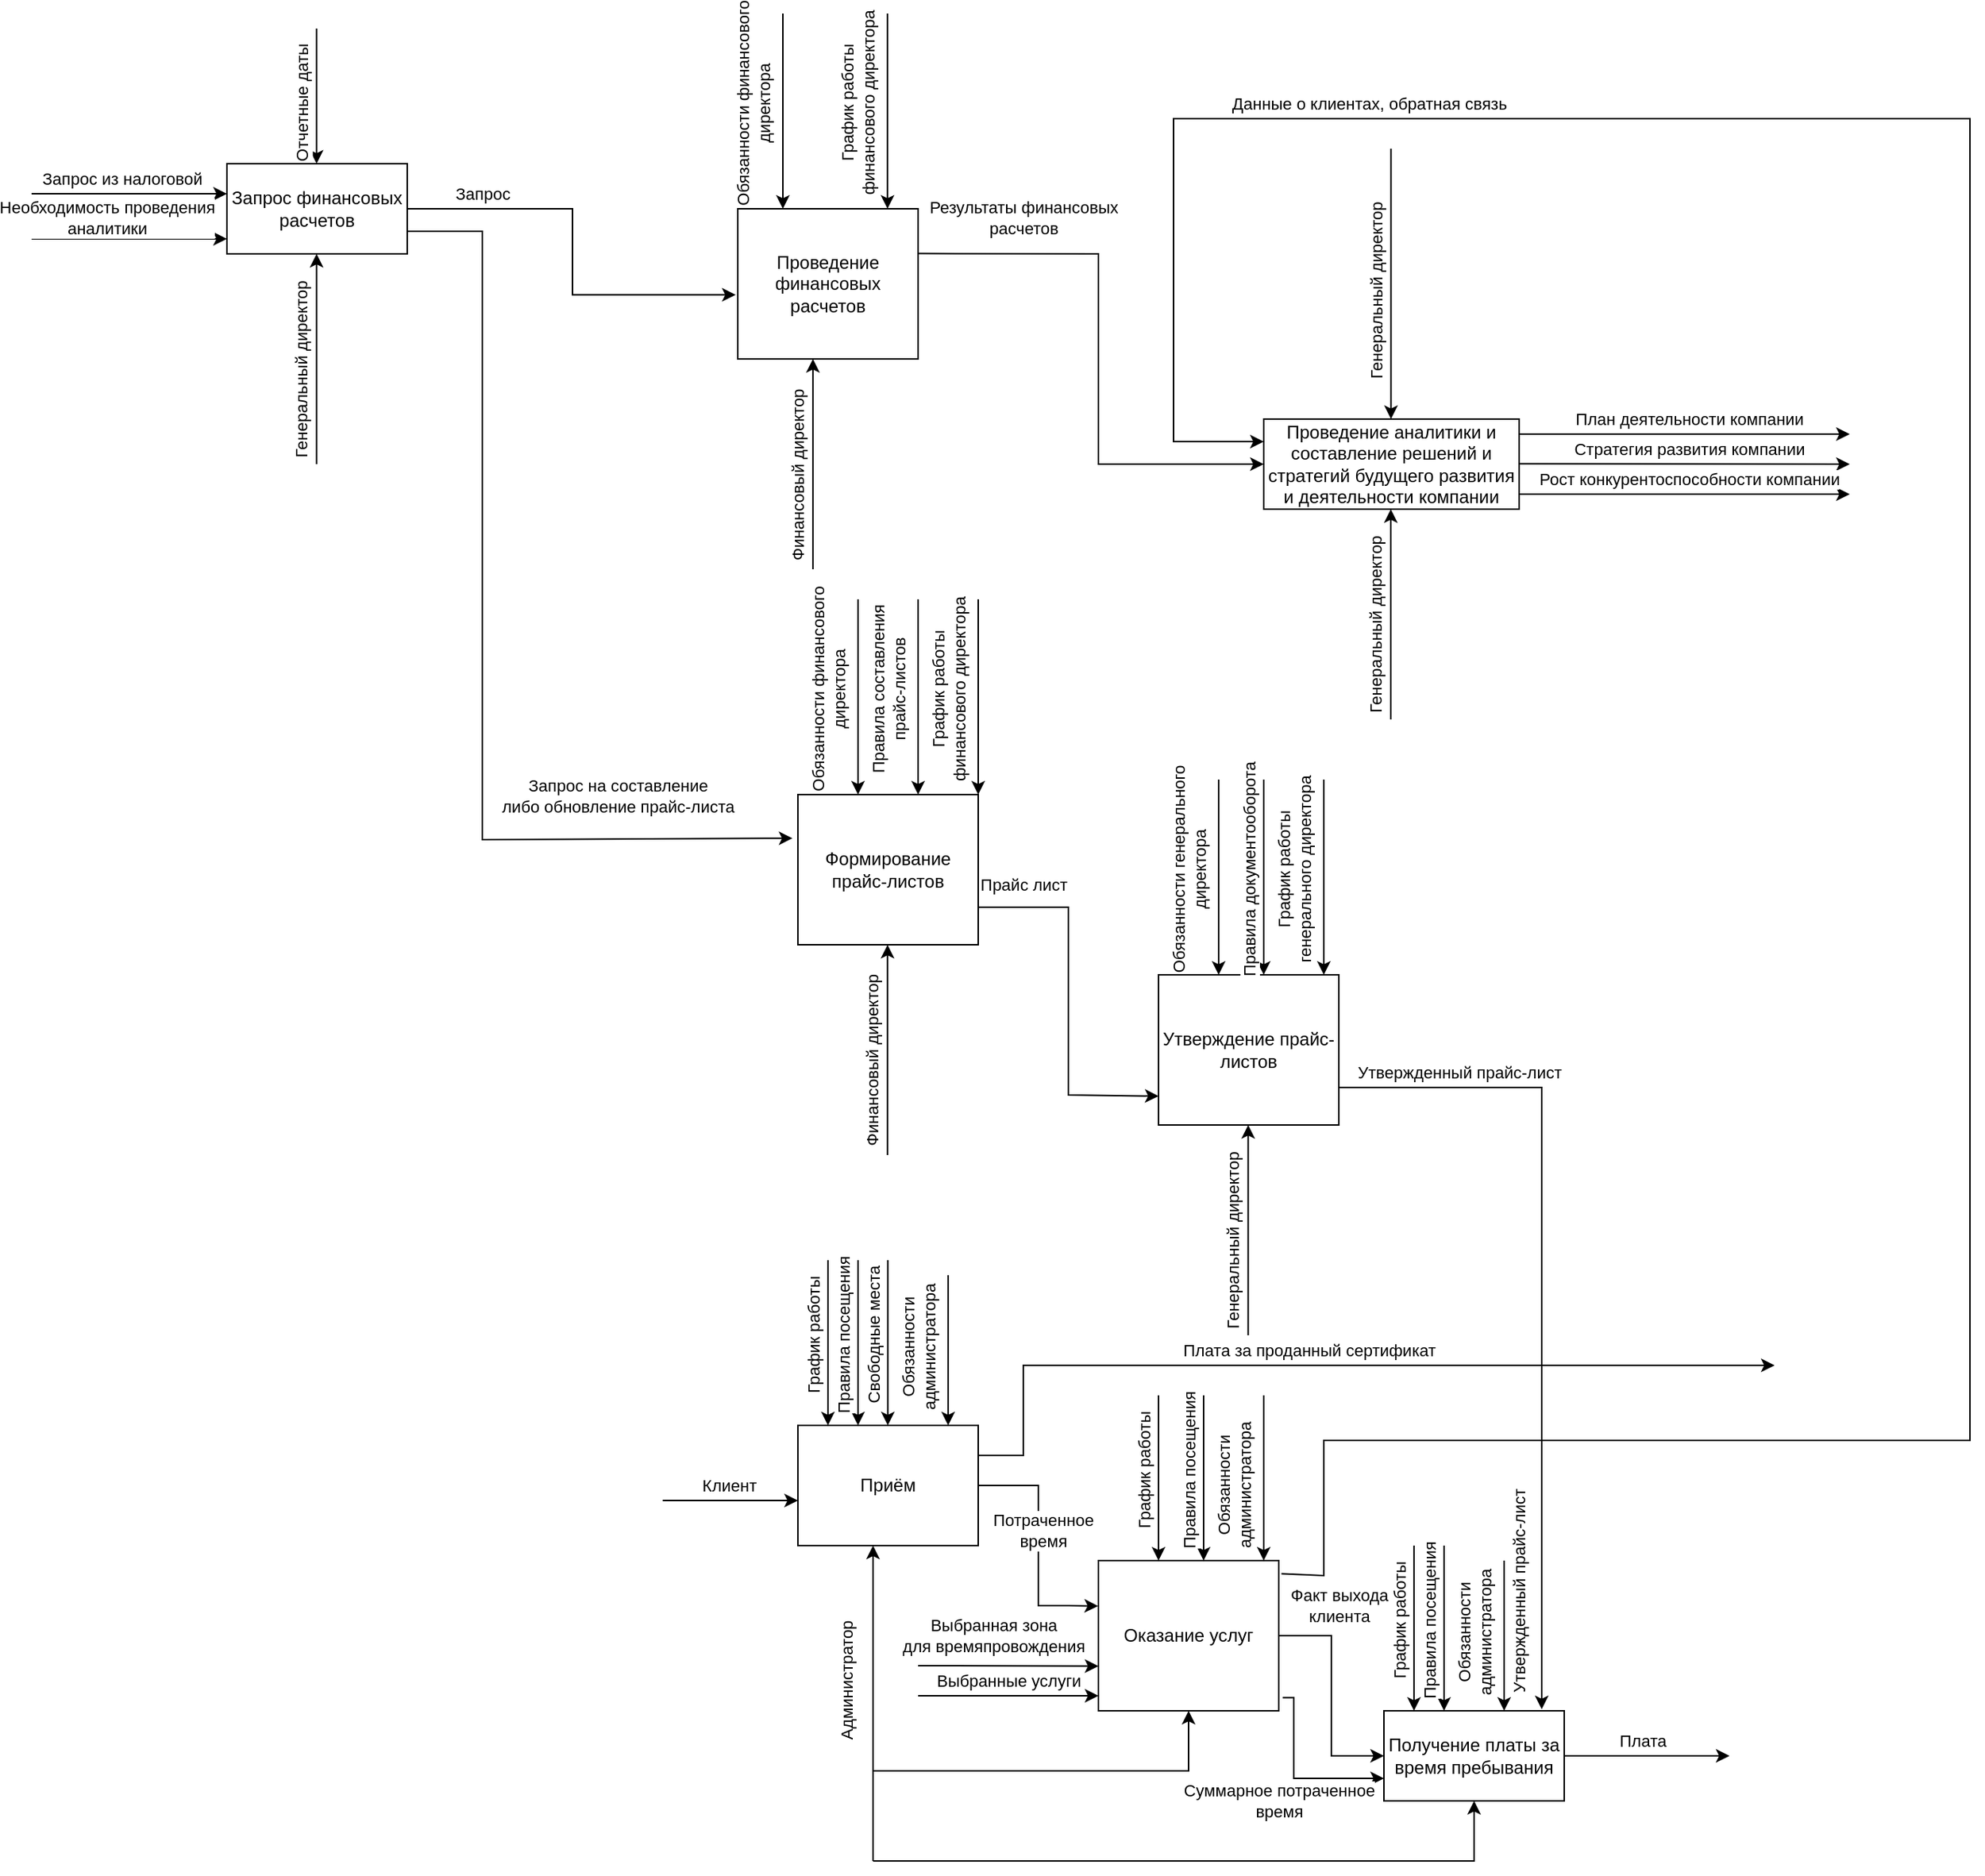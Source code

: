 <mxfile version="20.7.4" type="device"><diagram id="PBQXi-m18tPS_RHTRlBL" name="Страница 1"><mxGraphModel dx="3434" dy="2454" grid="1" gridSize="10" guides="1" tooltips="1" connect="1" arrows="1" fold="1" page="1" pageScale="1" pageWidth="827" pageHeight="1169" math="0" shadow="0"><root><mxCell id="0"/><mxCell id="1" parent="0"/><mxCell id="QUs_U8wvr25f9S9SMRHE-1" value="Приём" style="rounded=0;whiteSpace=wrap;html=1;" vertex="1" parent="1"><mxGeometry x="130" y="220" width="120" height="80" as="geometry"/></mxCell><mxCell id="QUs_U8wvr25f9S9SMRHE-2" value="Клиент" style="endArrow=classic;html=1;rounded=0;" edge="1" parent="1"><mxGeometry x="0.231" y="10" width="50" height="50" relative="1" as="geometry"><mxPoint x="70" y="270" as="sourcePoint"/><mxPoint x="130" y="270" as="targetPoint"/><Array as="points"><mxPoint x="40" y="270"/><mxPoint x="70" y="270"/></Array><mxPoint as="offset"/></mxGeometry></mxCell><mxCell id="QUs_U8wvr25f9S9SMRHE-4" value="" style="endArrow=classic;html=1;rounded=0;" edge="1" parent="1"><mxGeometry width="50" height="50" relative="1" as="geometry"><mxPoint x="150" y="110" as="sourcePoint"/><mxPoint x="150" y="220" as="targetPoint"/></mxGeometry></mxCell><mxCell id="QUs_U8wvr25f9S9SMRHE-5" value="График работы" style="edgeLabel;html=1;align=center;verticalAlign=middle;resizable=0;points=[];rotation=-90;" vertex="1" connectable="0" parent="QUs_U8wvr25f9S9SMRHE-4"><mxGeometry x="-0.541" y="-1" relative="1" as="geometry"><mxPoint x="-9" y="25" as="offset"/></mxGeometry></mxCell><mxCell id="QUs_U8wvr25f9S9SMRHE-6" value="" style="endArrow=classic;html=1;rounded=0;" edge="1" parent="1"><mxGeometry width="50" height="50" relative="1" as="geometry"><mxPoint x="170" y="110" as="sourcePoint"/><mxPoint x="170" y="220" as="targetPoint"/></mxGeometry></mxCell><mxCell id="QUs_U8wvr25f9S9SMRHE-7" value="Правила посещения" style="edgeLabel;html=1;align=center;verticalAlign=middle;resizable=0;points=[];rotation=-90;" vertex="1" connectable="0" parent="QUs_U8wvr25f9S9SMRHE-6"><mxGeometry x="-0.541" y="-1" relative="1" as="geometry"><mxPoint x="-9" y="25" as="offset"/></mxGeometry></mxCell><mxCell id="QUs_U8wvr25f9S9SMRHE-8" value="" style="endArrow=classic;html=1;rounded=0;" edge="1" parent="1"><mxGeometry width="50" height="50" relative="1" as="geometry"><mxPoint x="189.83" y="110" as="sourcePoint"/><mxPoint x="189.83" y="220" as="targetPoint"/></mxGeometry></mxCell><mxCell id="QUs_U8wvr25f9S9SMRHE-9" value="Свободные места" style="edgeLabel;html=1;align=center;verticalAlign=middle;resizable=0;points=[];rotation=-90;" vertex="1" connectable="0" parent="QUs_U8wvr25f9S9SMRHE-8"><mxGeometry x="-0.541" y="-1" relative="1" as="geometry"><mxPoint x="-9" y="25" as="offset"/></mxGeometry></mxCell><mxCell id="QUs_U8wvr25f9S9SMRHE-10" value="" style="endArrow=classic;html=1;rounded=0;" edge="1" parent="1"><mxGeometry x="-0.091" width="50" height="50" relative="1" as="geometry"><mxPoint x="230" y="120" as="sourcePoint"/><mxPoint x="230.0" y="220" as="targetPoint"/><mxPoint as="offset"/></mxGeometry></mxCell><mxCell id="QUs_U8wvr25f9S9SMRHE-11" value="Обязанности&lt;br&gt;администратора" style="edgeLabel;html=1;align=center;verticalAlign=middle;resizable=0;points=[];rotation=-90;" vertex="1" connectable="0" parent="QUs_U8wvr25f9S9SMRHE-10"><mxGeometry x="-0.541" y="-1" relative="1" as="geometry"><mxPoint x="-19" y="25" as="offset"/></mxGeometry></mxCell><mxCell id="QUs_U8wvr25f9S9SMRHE-12" value="" style="endArrow=classic;html=1;rounded=0;" edge="1" parent="1"><mxGeometry x="-0.091" width="50" height="50" relative="1" as="geometry"><mxPoint x="180" y="510" as="sourcePoint"/><mxPoint x="180" y="300" as="targetPoint"/><mxPoint as="offset"/></mxGeometry></mxCell><mxCell id="QUs_U8wvr25f9S9SMRHE-13" value="Администратор" style="edgeLabel;html=1;align=center;verticalAlign=middle;resizable=0;points=[];rotation=-90;" vertex="1" connectable="0" parent="QUs_U8wvr25f9S9SMRHE-12"><mxGeometry x="-0.541" y="-1" relative="1" as="geometry"><mxPoint x="-19" y="-72" as="offset"/></mxGeometry></mxCell><mxCell id="QUs_U8wvr25f9S9SMRHE-22" style="edgeStyle=orthogonalEdgeStyle;rounded=0;orthogonalLoop=1;jettySize=auto;html=1;entryX=0;entryY=0.5;entryDx=0;entryDy=0;" edge="1" parent="1" source="QUs_U8wvr25f9S9SMRHE-15" target="QUs_U8wvr25f9S9SMRHE-19"><mxGeometry relative="1" as="geometry"/></mxCell><mxCell id="QUs_U8wvr25f9S9SMRHE-40" value="Факт выхода&lt;br&gt;клиента" style="edgeLabel;html=1;align=center;verticalAlign=middle;resizable=0;points=[];" vertex="1" connectable="0" parent="QUs_U8wvr25f9S9SMRHE-22"><mxGeometry x="-0.239" y="1" relative="1" as="geometry"><mxPoint x="4" y="-42" as="offset"/></mxGeometry></mxCell><mxCell id="QUs_U8wvr25f9S9SMRHE-15" value="Оказание услуг" style="rounded=0;whiteSpace=wrap;html=1;" vertex="1" parent="1"><mxGeometry x="330" y="310" width="120" height="100" as="geometry"/></mxCell><mxCell id="QUs_U8wvr25f9S9SMRHE-16" value="" style="endArrow=classic;html=1;rounded=0;entryX=-0.002;entryY=0.303;entryDx=0;entryDy=0;exitX=1;exitY=0.5;exitDx=0;exitDy=0;entryPerimeter=0;" edge="1" parent="1" source="QUs_U8wvr25f9S9SMRHE-1" target="QUs_U8wvr25f9S9SMRHE-15"><mxGeometry width="50" height="50" relative="1" as="geometry"><mxPoint x="320" y="250" as="sourcePoint"/><mxPoint x="370" y="200" as="targetPoint"/><Array as="points"><mxPoint x="290" y="260"/><mxPoint x="290" y="340"/><mxPoint x="310" y="340"/></Array></mxGeometry></mxCell><mxCell id="QUs_U8wvr25f9S9SMRHE-39" value="Потраченное&lt;br&gt;время" style="edgeLabel;html=1;align=center;verticalAlign=middle;resizable=0;points=[];" vertex="1" connectable="0" parent="QUs_U8wvr25f9S9SMRHE-16"><mxGeometry x="-0.267" y="3" relative="1" as="geometry"><mxPoint y="11" as="offset"/></mxGeometry></mxCell><mxCell id="QUs_U8wvr25f9S9SMRHE-17" value="Выбранные услуги" style="endArrow=classic;html=1;rounded=0;" edge="1" parent="1"><mxGeometry y="10" width="50" height="50" relative="1" as="geometry"><mxPoint x="210" y="400" as="sourcePoint"/><mxPoint x="330" y="400" as="targetPoint"/><mxPoint as="offset"/></mxGeometry></mxCell><mxCell id="QUs_U8wvr25f9S9SMRHE-18" value="Выбранная зона&lt;br&gt;для времяпровождения" style="endArrow=classic;html=1;rounded=0;" edge="1" parent="1"><mxGeometry x="-0.168" y="20" width="50" height="50" relative="1" as="geometry"><mxPoint x="210" y="380" as="sourcePoint"/><mxPoint x="330" y="380.29" as="targetPoint"/><mxPoint as="offset"/></mxGeometry></mxCell><mxCell id="QUs_U8wvr25f9S9SMRHE-19" value="Получение платы за время пребывания" style="rounded=0;whiteSpace=wrap;html=1;" vertex="1" parent="1"><mxGeometry x="520" y="410" width="120" height="60" as="geometry"/></mxCell><mxCell id="QUs_U8wvr25f9S9SMRHE-20" value="" style="endArrow=classic;html=1;rounded=0;entryX=0.5;entryY=1;entryDx=0;entryDy=0;" edge="1" parent="1" target="QUs_U8wvr25f9S9SMRHE-15"><mxGeometry width="50" height="50" relative="1" as="geometry"><mxPoint x="180" y="450" as="sourcePoint"/><mxPoint x="350" y="450" as="targetPoint"/><Array as="points"><mxPoint x="390" y="450"/></Array></mxGeometry></mxCell><mxCell id="QUs_U8wvr25f9S9SMRHE-21" value="" style="endArrow=classic;html=1;rounded=0;entryX=0.5;entryY=1;entryDx=0;entryDy=0;" edge="1" parent="1"><mxGeometry width="50" height="50" relative="1" as="geometry"><mxPoint x="180" y="510" as="sourcePoint"/><mxPoint x="580" y="470" as="targetPoint"/><Array as="points"><mxPoint x="580" y="510"/></Array></mxGeometry></mxCell><mxCell id="QUs_U8wvr25f9S9SMRHE-23" value="Плата" style="endArrow=classic;html=1;rounded=0;exitX=1;exitY=0.5;exitDx=0;exitDy=0;" edge="1" parent="1" source="QUs_U8wvr25f9S9SMRHE-19"><mxGeometry x="-0.053" y="10" width="50" height="50" relative="1" as="geometry"><mxPoint x="690" y="470" as="sourcePoint"/><mxPoint x="750" y="440" as="targetPoint"/><mxPoint as="offset"/></mxGeometry></mxCell><mxCell id="QUs_U8wvr25f9S9SMRHE-33" value="Формирование прайс-листов" style="rounded=0;whiteSpace=wrap;html=1;" vertex="1" parent="1"><mxGeometry x="130" y="-200" width="120" height="100" as="geometry"/></mxCell><mxCell id="QUs_U8wvr25f9S9SMRHE-34" value="" style="endArrow=classic;html=1;rounded=0;" edge="1" parent="1"><mxGeometry width="50" height="50" relative="1" as="geometry"><mxPoint x="189.66" y="40" as="sourcePoint"/><mxPoint x="189.66" y="-100" as="targetPoint"/></mxGeometry></mxCell><mxCell id="QUs_U8wvr25f9S9SMRHE-35" value="Финансовый директор" style="edgeLabel;html=1;align=center;verticalAlign=middle;resizable=0;points=[];rotation=-90;" vertex="1" connectable="0" parent="QUs_U8wvr25f9S9SMRHE-34"><mxGeometry x="0.367" y="3" relative="1" as="geometry"><mxPoint x="-7" y="33" as="offset"/></mxGeometry></mxCell><mxCell id="QUs_U8wvr25f9S9SMRHE-37" value="" style="endArrow=classic;html=1;rounded=0;" edge="1" parent="1"><mxGeometry width="50" height="50" relative="1" as="geometry"><mxPoint x="170" y="-330" as="sourcePoint"/><mxPoint x="170" y="-200" as="targetPoint"/></mxGeometry></mxCell><mxCell id="QUs_U8wvr25f9S9SMRHE-38" value="Обязанности финансового&lt;br&gt;директора" style="edgeLabel;html=1;align=center;verticalAlign=middle;resizable=0;points=[];rotation=-90;" vertex="1" connectable="0" parent="QUs_U8wvr25f9S9SMRHE-37"><mxGeometry x="0.367" y="3" relative="1" as="geometry"><mxPoint x="-23" y="-29" as="offset"/></mxGeometry></mxCell><mxCell id="QUs_U8wvr25f9S9SMRHE-41" style="edgeStyle=orthogonalEdgeStyle;rounded=0;orthogonalLoop=1;jettySize=auto;html=1;entryX=0;entryY=0.75;entryDx=0;entryDy=0;exitX=1.022;exitY=0.913;exitDx=0;exitDy=0;exitPerimeter=0;" edge="1" parent="1" source="QUs_U8wvr25f9S9SMRHE-15" target="QUs_U8wvr25f9S9SMRHE-19"><mxGeometry relative="1" as="geometry"><mxPoint x="400" y="430" as="sourcePoint"/><mxPoint x="470" y="510" as="targetPoint"/><Array as="points"><mxPoint x="460" y="401"/><mxPoint x="460" y="455"/></Array></mxGeometry></mxCell><mxCell id="QUs_U8wvr25f9S9SMRHE-42" value="Суммарное потраченное&lt;br&gt;время" style="edgeLabel;html=1;align=center;verticalAlign=middle;resizable=0;points=[];" vertex="1" connectable="0" parent="QUs_U8wvr25f9S9SMRHE-41"><mxGeometry x="-0.239" y="1" relative="1" as="geometry"><mxPoint x="-11" y="30" as="offset"/></mxGeometry></mxCell><mxCell id="QUs_U8wvr25f9S9SMRHE-43" value="" style="endArrow=classic;html=1;rounded=0;" edge="1" parent="1"><mxGeometry x="-0.091" width="50" height="50" relative="1" as="geometry"><mxPoint x="440" y="200" as="sourcePoint"/><mxPoint x="440" y="310" as="targetPoint"/><mxPoint as="offset"/></mxGeometry></mxCell><mxCell id="QUs_U8wvr25f9S9SMRHE-44" value="Обязанности&lt;br&gt;администратора" style="edgeLabel;html=1;align=center;verticalAlign=middle;resizable=0;points=[];rotation=-90;" vertex="1" connectable="0" parent="QUs_U8wvr25f9S9SMRHE-43"><mxGeometry x="-0.541" y="-1" relative="1" as="geometry"><mxPoint x="-19" y="35" as="offset"/></mxGeometry></mxCell><mxCell id="QUs_U8wvr25f9S9SMRHE-45" value="" style="endArrow=classic;html=1;rounded=0;" edge="1" parent="1"><mxGeometry x="-0.091" width="50" height="50" relative="1" as="geometry"><mxPoint x="600" y="310" as="sourcePoint"/><mxPoint x="600" y="410" as="targetPoint"/><mxPoint as="offset"/></mxGeometry></mxCell><mxCell id="QUs_U8wvr25f9S9SMRHE-46" value="Обязанности&lt;br&gt;администратора" style="edgeLabel;html=1;align=center;verticalAlign=middle;resizable=0;points=[];rotation=-90;" vertex="1" connectable="0" parent="QUs_U8wvr25f9S9SMRHE-45"><mxGeometry x="-0.541" y="-1" relative="1" as="geometry"><mxPoint x="-19" y="25" as="offset"/></mxGeometry></mxCell><mxCell id="QUs_U8wvr25f9S9SMRHE-47" value="" style="endArrow=classic;html=1;rounded=0;" edge="1" parent="1"><mxGeometry width="50" height="50" relative="1" as="geometry"><mxPoint x="400" y="200" as="sourcePoint"/><mxPoint x="400" y="310" as="targetPoint"/></mxGeometry></mxCell><mxCell id="QUs_U8wvr25f9S9SMRHE-48" value="Правила посещения" style="edgeLabel;html=1;align=center;verticalAlign=middle;resizable=0;points=[];rotation=-90;" vertex="1" connectable="0" parent="QUs_U8wvr25f9S9SMRHE-47"><mxGeometry x="-0.541" y="-1" relative="1" as="geometry"><mxPoint x="-9" y="25" as="offset"/></mxGeometry></mxCell><mxCell id="QUs_U8wvr25f9S9SMRHE-49" value="" style="endArrow=classic;html=1;rounded=0;" edge="1" parent="1"><mxGeometry width="50" height="50" relative="1" as="geometry"><mxPoint x="560" y="300" as="sourcePoint"/><mxPoint x="560" y="410" as="targetPoint"/></mxGeometry></mxCell><mxCell id="QUs_U8wvr25f9S9SMRHE-50" value="Правила посещения" style="edgeLabel;html=1;align=center;verticalAlign=middle;resizable=0;points=[];rotation=-90;" vertex="1" connectable="0" parent="QUs_U8wvr25f9S9SMRHE-49"><mxGeometry x="-0.541" y="-1" relative="1" as="geometry"><mxPoint x="-9" y="25" as="offset"/></mxGeometry></mxCell><mxCell id="QUs_U8wvr25f9S9SMRHE-51" value="" style="endArrow=classic;html=1;rounded=0;" edge="1" parent="1"><mxGeometry width="50" height="50" relative="1" as="geometry"><mxPoint x="370" y="200" as="sourcePoint"/><mxPoint x="370" y="310" as="targetPoint"/></mxGeometry></mxCell><mxCell id="QUs_U8wvr25f9S9SMRHE-52" value="График работы" style="edgeLabel;html=1;align=center;verticalAlign=middle;resizable=0;points=[];rotation=-90;" vertex="1" connectable="0" parent="QUs_U8wvr25f9S9SMRHE-51"><mxGeometry x="-0.541" y="-1" relative="1" as="geometry"><mxPoint x="-9" y="25" as="offset"/></mxGeometry></mxCell><mxCell id="QUs_U8wvr25f9S9SMRHE-53" value="" style="endArrow=classic;html=1;rounded=0;" edge="1" parent="1"><mxGeometry width="50" height="50" relative="1" as="geometry"><mxPoint x="540" y="300" as="sourcePoint"/><mxPoint x="540" y="410" as="targetPoint"/></mxGeometry></mxCell><mxCell id="QUs_U8wvr25f9S9SMRHE-54" value="График работы" style="edgeLabel;html=1;align=center;verticalAlign=middle;resizable=0;points=[];rotation=-90;" vertex="1" connectable="0" parent="QUs_U8wvr25f9S9SMRHE-53"><mxGeometry x="-0.541" y="-1" relative="1" as="geometry"><mxPoint x="-9" y="25" as="offset"/></mxGeometry></mxCell><mxCell id="QUs_U8wvr25f9S9SMRHE-55" value="" style="endArrow=classic;html=1;rounded=0;exitX=1;exitY=0.75;exitDx=0;exitDy=0;entryX=0.875;entryY=-0.017;entryDx=0;entryDy=0;entryPerimeter=0;" edge="1" parent="1" source="QUs_U8wvr25f9S9SMRHE-58" target="QUs_U8wvr25f9S9SMRHE-19"><mxGeometry width="50" height="50" relative="1" as="geometry"><mxPoint x="440" y="-170" as="sourcePoint"/><mxPoint x="730" y="10" as="targetPoint"/><Array as="points"><mxPoint x="625" y="-5"/></Array></mxGeometry></mxCell><mxCell id="QUs_U8wvr25f9S9SMRHE-56" value="Утвержденный прайс-лист" style="edgeLabel;html=1;align=center;verticalAlign=middle;resizable=0;points=[];rotation=-90;" vertex="1" connectable="0" parent="QUs_U8wvr25f9S9SMRHE-55"><mxGeometry x="0.036" y="1" relative="1" as="geometry"><mxPoint x="-16" y="186" as="offset"/></mxGeometry></mxCell><mxCell id="QUs_U8wvr25f9S9SMRHE-57" value="Утвержденный прайс-лист" style="edgeLabel;html=1;align=center;verticalAlign=middle;resizable=0;points=[];" vertex="1" connectable="0" parent="QUs_U8wvr25f9S9SMRHE-55"><mxGeometry x="-0.708" y="1" relative="1" as="geometry"><mxPoint y="-9" as="offset"/></mxGeometry></mxCell><mxCell id="QUs_U8wvr25f9S9SMRHE-58" value="Утверждение прайс-листов" style="rounded=0;whiteSpace=wrap;html=1;" vertex="1" parent="1"><mxGeometry x="370" y="-80" width="120" height="100" as="geometry"/></mxCell><mxCell id="QUs_U8wvr25f9S9SMRHE-59" value="" style="endArrow=classic;html=1;rounded=0;" edge="1" parent="1"><mxGeometry width="50" height="50" relative="1" as="geometry"><mxPoint x="429.66" y="160" as="sourcePoint"/><mxPoint x="429.66" y="20" as="targetPoint"/></mxGeometry></mxCell><mxCell id="QUs_U8wvr25f9S9SMRHE-60" value="Генеральный директор" style="edgeLabel;html=1;align=center;verticalAlign=middle;resizable=0;points=[];rotation=-90;" vertex="1" connectable="0" parent="QUs_U8wvr25f9S9SMRHE-59"><mxGeometry x="0.367" y="3" relative="1" as="geometry"><mxPoint x="-7" y="33" as="offset"/></mxGeometry></mxCell><mxCell id="QUs_U8wvr25f9S9SMRHE-61" value="" style="endArrow=classic;html=1;rounded=0;" edge="1" parent="1"><mxGeometry width="50" height="50" relative="1" as="geometry"><mxPoint x="410" y="-210" as="sourcePoint"/><mxPoint x="410" y="-80" as="targetPoint"/></mxGeometry></mxCell><mxCell id="QUs_U8wvr25f9S9SMRHE-62" value="Обязанности генерального&lt;br&gt;директора" style="edgeLabel;html=1;align=center;verticalAlign=middle;resizable=0;points=[];rotation=-90;" vertex="1" connectable="0" parent="QUs_U8wvr25f9S9SMRHE-61"><mxGeometry x="0.367" y="3" relative="1" as="geometry"><mxPoint x="-23" y="-29" as="offset"/></mxGeometry></mxCell><mxCell id="QUs_U8wvr25f9S9SMRHE-72" value="" style="endArrow=classic;html=1;rounded=0;exitX=1;exitY=0.75;exitDx=0;exitDy=0;entryX=0;entryY=0.808;entryDx=0;entryDy=0;entryPerimeter=0;" edge="1" parent="1" source="QUs_U8wvr25f9S9SMRHE-33" target="QUs_U8wvr25f9S9SMRHE-58"><mxGeometry width="50" height="50" relative="1" as="geometry"><mxPoint x="290" y="-300" as="sourcePoint"/><mxPoint x="340" y="-350" as="targetPoint"/><Array as="points"><mxPoint x="310" y="-125"/><mxPoint x="310"/></Array></mxGeometry></mxCell><mxCell id="QUs_U8wvr25f9S9SMRHE-73" value="Прайс лист" style="edgeLabel;html=1;align=center;verticalAlign=middle;resizable=0;points=[];" vertex="1" connectable="0" parent="QUs_U8wvr25f9S9SMRHE-72"><mxGeometry x="-0.129" y="1" relative="1" as="geometry"><mxPoint x="-31" y="-62" as="offset"/></mxGeometry></mxCell><mxCell id="QUs_U8wvr25f9S9SMRHE-74" value="" style="endArrow=classic;html=1;rounded=0;" edge="1" parent="1"><mxGeometry width="50" height="50" relative="1" as="geometry"><mxPoint x="440" y="-210" as="sourcePoint"/><mxPoint x="440" y="-80" as="targetPoint"/></mxGeometry></mxCell><mxCell id="QUs_U8wvr25f9S9SMRHE-75" value="Правила документооборота" style="edgeLabel;html=1;align=center;verticalAlign=middle;resizable=0;points=[];rotation=-90;" vertex="1" connectable="0" parent="QUs_U8wvr25f9S9SMRHE-74"><mxGeometry x="0.367" y="3" relative="1" as="geometry"><mxPoint x="-13" y="-29" as="offset"/></mxGeometry></mxCell><mxCell id="QUs_U8wvr25f9S9SMRHE-77" value="" style="endArrow=classic;html=1;rounded=0;" edge="1" parent="1"><mxGeometry width="50" height="50" relative="1" as="geometry"><mxPoint x="210" y="-330" as="sourcePoint"/><mxPoint x="210" y="-200" as="targetPoint"/></mxGeometry></mxCell><mxCell id="QUs_U8wvr25f9S9SMRHE-78" value="Правила составления&lt;br&gt;прайс-листов" style="edgeLabel;html=1;align=center;verticalAlign=middle;resizable=0;points=[];rotation=-90;" vertex="1" connectable="0" parent="QUs_U8wvr25f9S9SMRHE-77"><mxGeometry x="0.367" y="3" relative="1" as="geometry"><mxPoint x="-23" y="-29" as="offset"/></mxGeometry></mxCell><mxCell id="QUs_U8wvr25f9S9SMRHE-81" value="" style="endArrow=classic;html=1;rounded=0;" edge="1" parent="1"><mxGeometry width="50" height="50" relative="1" as="geometry"><mxPoint x="250" y="-330" as="sourcePoint"/><mxPoint x="250" y="-200" as="targetPoint"/></mxGeometry></mxCell><mxCell id="QUs_U8wvr25f9S9SMRHE-82" value="График работы&lt;br&gt;финансового директора" style="edgeLabel;html=1;align=center;verticalAlign=middle;resizable=0;points=[];rotation=-90;" vertex="1" connectable="0" parent="QUs_U8wvr25f9S9SMRHE-81"><mxGeometry x="0.367" y="3" relative="1" as="geometry"><mxPoint x="-23" y="-29" as="offset"/></mxGeometry></mxCell><mxCell id="QUs_U8wvr25f9S9SMRHE-83" value="" style="endArrow=classic;html=1;rounded=0;" edge="1" parent="1"><mxGeometry width="50" height="50" relative="1" as="geometry"><mxPoint x="480" y="-210" as="sourcePoint"/><mxPoint x="480" y="-80" as="targetPoint"/></mxGeometry></mxCell><mxCell id="QUs_U8wvr25f9S9SMRHE-84" value="График работы&lt;br&gt;генерального директора" style="edgeLabel;html=1;align=center;verticalAlign=middle;resizable=0;points=[];rotation=-90;" vertex="1" connectable="0" parent="QUs_U8wvr25f9S9SMRHE-83"><mxGeometry x="0.367" y="3" relative="1" as="geometry"><mxPoint x="-23" y="-29" as="offset"/></mxGeometry></mxCell><mxCell id="QUs_U8wvr25f9S9SMRHE-85" value="Плата за проданный сертификат" style="endArrow=classic;html=1;rounded=0;exitX=1;exitY=0.25;exitDx=0;exitDy=0;" edge="1" parent="1" source="QUs_U8wvr25f9S9SMRHE-1"><mxGeometry x="-0.053" y="10" width="50" height="50" relative="1" as="geometry"><mxPoint x="280" y="240" as="sourcePoint"/><mxPoint x="780" y="180" as="targetPoint"/><mxPoint as="offset"/><Array as="points"><mxPoint x="280" y="240"/><mxPoint x="280" y="180"/></Array></mxGeometry></mxCell><mxCell id="QUs_U8wvr25f9S9SMRHE-86" value="Проведение финансовых расчетов" style="rounded=0;whiteSpace=wrap;html=1;" vertex="1" parent="1"><mxGeometry x="90" y="-590" width="120" height="100" as="geometry"/></mxCell><mxCell id="QUs_U8wvr25f9S9SMRHE-87" value="" style="endArrow=classic;html=1;rounded=0;" edge="1" parent="1"><mxGeometry width="50" height="50" relative="1" as="geometry"><mxPoint x="140.0" y="-350" as="sourcePoint"/><mxPoint x="140.0" y="-490" as="targetPoint"/></mxGeometry></mxCell><mxCell id="QUs_U8wvr25f9S9SMRHE-88" value="Финансовый директор" style="edgeLabel;html=1;align=center;verticalAlign=middle;resizable=0;points=[];rotation=-90;" vertex="1" connectable="0" parent="QUs_U8wvr25f9S9SMRHE-87"><mxGeometry x="0.367" y="3" relative="1" as="geometry"><mxPoint x="-7" y="33" as="offset"/></mxGeometry></mxCell><mxCell id="QUs_U8wvr25f9S9SMRHE-89" value="" style="endArrow=classic;html=1;rounded=0;exitX=1.003;exitY=0.298;exitDx=0;exitDy=0;exitPerimeter=0;entryX=0;entryY=0.5;entryDx=0;entryDy=0;" edge="1" parent="1" source="QUs_U8wvr25f9S9SMRHE-86" target="QUs_U8wvr25f9S9SMRHE-101"><mxGeometry width="50" height="50" relative="1" as="geometry"><mxPoint x="260" y="-560" as="sourcePoint"/><mxPoint x="412.0" y="-560" as="targetPoint"/><Array as="points"><mxPoint x="330" y="-560"/><mxPoint x="330" y="-420"/></Array></mxGeometry></mxCell><mxCell id="QUs_U8wvr25f9S9SMRHE-90" value="Результаты финансовых&lt;br&gt;расчетов" style="edgeLabel;html=1;align=center;verticalAlign=middle;resizable=0;points=[];rotation=0;" vertex="1" connectable="0" parent="QUs_U8wvr25f9S9SMRHE-89"><mxGeometry x="0.367" y="3" relative="1" as="geometry"><mxPoint x="-53" y="-157" as="offset"/></mxGeometry></mxCell><mxCell id="QUs_U8wvr25f9S9SMRHE-92" value="" style="endArrow=classic;html=1;rounded=0;" edge="1" parent="1"><mxGeometry width="50" height="50" relative="1" as="geometry"><mxPoint x="120.0" y="-720" as="sourcePoint"/><mxPoint x="120.0" y="-590" as="targetPoint"/></mxGeometry></mxCell><mxCell id="QUs_U8wvr25f9S9SMRHE-93" value="Обязанности финансового&lt;br&gt;директора" style="edgeLabel;html=1;align=center;verticalAlign=middle;resizable=0;points=[];rotation=-90;" vertex="1" connectable="0" parent="QUs_U8wvr25f9S9SMRHE-92"><mxGeometry x="0.367" y="3" relative="1" as="geometry"><mxPoint x="-23" y="-29" as="offset"/></mxGeometry></mxCell><mxCell id="QUs_U8wvr25f9S9SMRHE-94" value="" style="endArrow=classic;html=1;rounded=0;" edge="1" parent="1"><mxGeometry width="50" height="50" relative="1" as="geometry"><mxPoint x="189.64" y="-720" as="sourcePoint"/><mxPoint x="189.64" y="-590" as="targetPoint"/></mxGeometry></mxCell><mxCell id="QUs_U8wvr25f9S9SMRHE-95" value="График работы&lt;br&gt;финансового директора" style="edgeLabel;html=1;align=center;verticalAlign=middle;resizable=0;points=[];rotation=-90;" vertex="1" connectable="0" parent="QUs_U8wvr25f9S9SMRHE-94"><mxGeometry x="0.367" y="3" relative="1" as="geometry"><mxPoint x="-23" y="-29" as="offset"/></mxGeometry></mxCell><mxCell id="QUs_U8wvr25f9S9SMRHE-98" style="edgeStyle=orthogonalEdgeStyle;rounded=0;orthogonalLoop=1;jettySize=auto;html=1;entryX=-0.012;entryY=0.573;entryDx=0;entryDy=0;entryPerimeter=0;" edge="1" parent="1" source="QUs_U8wvr25f9S9SMRHE-97" target="QUs_U8wvr25f9S9SMRHE-86"><mxGeometry relative="1" as="geometry"/></mxCell><mxCell id="QUs_U8wvr25f9S9SMRHE-104" value="Запрос" style="edgeLabel;html=1;align=center;verticalAlign=middle;resizable=0;points=[];" vertex="1" connectable="0" parent="QUs_U8wvr25f9S9SMRHE-98"><mxGeometry x="-0.311" y="4" relative="1" as="geometry"><mxPoint x="-45" y="-6" as="offset"/></mxGeometry></mxCell><mxCell id="QUs_U8wvr25f9S9SMRHE-97" value="Запрос финансовых расчетов" style="rounded=0;whiteSpace=wrap;html=1;" vertex="1" parent="1"><mxGeometry x="-250" y="-620" width="120" height="60" as="geometry"/></mxCell><mxCell id="QUs_U8wvr25f9S9SMRHE-99" value="" style="endArrow=classic;html=1;rounded=0;" edge="1" parent="1"><mxGeometry width="50" height="50" relative="1" as="geometry"><mxPoint x="-190.3" y="-420" as="sourcePoint"/><mxPoint x="-190.3" y="-560" as="targetPoint"/></mxGeometry></mxCell><mxCell id="QUs_U8wvr25f9S9SMRHE-100" value="Генеральный директор" style="edgeLabel;html=1;align=center;verticalAlign=middle;resizable=0;points=[];rotation=-90;" vertex="1" connectable="0" parent="QUs_U8wvr25f9S9SMRHE-99"><mxGeometry x="0.367" y="3" relative="1" as="geometry"><mxPoint x="-7" y="33" as="offset"/></mxGeometry></mxCell><mxCell id="QUs_U8wvr25f9S9SMRHE-101" value="Проведение аналитики и составление решений и стратегий будущего развития и деятельности компании" style="rounded=0;whiteSpace=wrap;html=1;" vertex="1" parent="1"><mxGeometry x="440" y="-450" width="170" height="60" as="geometry"/></mxCell><mxCell id="QUs_U8wvr25f9S9SMRHE-102" value="" style="endArrow=classic;html=1;rounded=0;" edge="1" parent="1"><mxGeometry width="50" height="50" relative="1" as="geometry"><mxPoint x="524.57" y="-250" as="sourcePoint"/><mxPoint x="524.57" y="-390" as="targetPoint"/></mxGeometry></mxCell><mxCell id="QUs_U8wvr25f9S9SMRHE-103" value="Генеральный директор" style="edgeLabel;html=1;align=center;verticalAlign=middle;resizable=0;points=[];rotation=-90;" vertex="1" connectable="0" parent="QUs_U8wvr25f9S9SMRHE-102"><mxGeometry x="0.367" y="3" relative="1" as="geometry"><mxPoint x="-7" y="33" as="offset"/></mxGeometry></mxCell><mxCell id="QUs_U8wvr25f9S9SMRHE-105" value="" style="endArrow=classic;html=1;rounded=0;exitX=1;exitY=0.75;exitDx=0;exitDy=0;entryX=-0.03;entryY=0.291;entryDx=0;entryDy=0;entryPerimeter=0;" edge="1" parent="1" source="QUs_U8wvr25f9S9SMRHE-97" target="QUs_U8wvr25f9S9SMRHE-33"><mxGeometry width="50" height="50" relative="1" as="geometry"><mxPoint x="-70" y="-260" as="sourcePoint"/><mxPoint x="-20" y="-310" as="targetPoint"/><Array as="points"><mxPoint x="-80" y="-575"/><mxPoint x="-80" y="-170"/></Array></mxGeometry></mxCell><mxCell id="QUs_U8wvr25f9S9SMRHE-106" value="Запрос на составление&lt;br&gt;либо обновление прайс-листа" style="edgeLabel;html=1;align=center;verticalAlign=middle;resizable=0;points=[];" vertex="1" connectable="0" parent="QUs_U8wvr25f9S9SMRHE-105"><mxGeometry x="-0.605" y="-3" relative="1" as="geometry"><mxPoint x="93" y="295" as="offset"/></mxGeometry></mxCell><mxCell id="QUs_U8wvr25f9S9SMRHE-107" value="" style="endArrow=classic;html=1;rounded=0;" edge="1" parent="1"><mxGeometry width="50" height="50" relative="1" as="geometry"><mxPoint x="-380" y="-600" as="sourcePoint"/><mxPoint x="-250" y="-600" as="targetPoint"/></mxGeometry></mxCell><mxCell id="QUs_U8wvr25f9S9SMRHE-110" value="Запрос из налоговой" style="edgeLabel;html=1;align=center;verticalAlign=middle;resizable=0;points=[];" vertex="1" connectable="0" parent="QUs_U8wvr25f9S9SMRHE-107"><mxGeometry x="-0.511" y="-1" relative="1" as="geometry"><mxPoint x="28" y="-11" as="offset"/></mxGeometry></mxCell><mxCell id="QUs_U8wvr25f9S9SMRHE-108" value="" style="endArrow=classic;html=1;rounded=0;" edge="1" parent="1"><mxGeometry x="0.333" y="10" width="50" height="50" relative="1" as="geometry"><mxPoint x="-190.3" y="-710" as="sourcePoint"/><mxPoint x="-190.3" y="-620.0" as="targetPoint"/><mxPoint as="offset"/></mxGeometry></mxCell><mxCell id="QUs_U8wvr25f9S9SMRHE-109" value="Отчетные даты" style="edgeLabel;html=1;align=center;verticalAlign=middle;resizable=0;points=[];rotation=-90;" vertex="1" connectable="0" parent="QUs_U8wvr25f9S9SMRHE-108"><mxGeometry x="-0.337" relative="1" as="geometry"><mxPoint x="-10" y="20" as="offset"/></mxGeometry></mxCell><mxCell id="QUs_U8wvr25f9S9SMRHE-111" value="" style="endArrow=classic;html=1;rounded=0;" edge="1" parent="1"><mxGeometry width="50" height="50" relative="1" as="geometry"><mxPoint x="-380.0" y="-570" as="sourcePoint"/><mxPoint x="-250.0" y="-570" as="targetPoint"/></mxGeometry></mxCell><mxCell id="QUs_U8wvr25f9S9SMRHE-112" value="Необходимость проведения&lt;br&gt;аналитики" style="edgeLabel;html=1;align=center;verticalAlign=middle;resizable=0;points=[];" vertex="1" connectable="0" parent="QUs_U8wvr25f9S9SMRHE-111"><mxGeometry x="-0.511" y="-1" relative="1" as="geometry"><mxPoint x="18" y="-15" as="offset"/></mxGeometry></mxCell><mxCell id="QUs_U8wvr25f9S9SMRHE-113" value="" style="endArrow=classic;html=1;rounded=0;" edge="1" parent="1"><mxGeometry width="50" height="50" relative="1" as="geometry"><mxPoint x="610" y="-440" as="sourcePoint"/><mxPoint x="830" y="-440" as="targetPoint"/></mxGeometry></mxCell><mxCell id="QUs_U8wvr25f9S9SMRHE-114" value="План деятельности компании" style="edgeLabel;html=1;align=center;verticalAlign=middle;resizable=0;points=[];" vertex="1" connectable="0" parent="QUs_U8wvr25f9S9SMRHE-113"><mxGeometry x="0.308" y="1" relative="1" as="geometry"><mxPoint x="-31" y="-9" as="offset"/></mxGeometry></mxCell><mxCell id="QUs_U8wvr25f9S9SMRHE-115" value="" style="endArrow=classic;html=1;rounded=0;" edge="1" parent="1"><mxGeometry width="50" height="50" relative="1" as="geometry"><mxPoint x="610" y="-420.3" as="sourcePoint"/><mxPoint x="830" y="-420" as="targetPoint"/></mxGeometry></mxCell><mxCell id="QUs_U8wvr25f9S9SMRHE-116" value="Стратегия развития компании" style="edgeLabel;html=1;align=center;verticalAlign=middle;resizable=0;points=[];" vertex="1" connectable="0" parent="QUs_U8wvr25f9S9SMRHE-115"><mxGeometry x="0.308" y="1" relative="1" as="geometry"><mxPoint x="-31" y="-9" as="offset"/></mxGeometry></mxCell><mxCell id="QUs_U8wvr25f9S9SMRHE-117" value="" style="endArrow=classic;html=1;rounded=0;" edge="1" parent="1"><mxGeometry width="50" height="50" relative="1" as="geometry"><mxPoint x="610" y="-400.0" as="sourcePoint"/><mxPoint x="830" y="-400" as="targetPoint"/></mxGeometry></mxCell><mxCell id="QUs_U8wvr25f9S9SMRHE-118" value="Рост конкурентоспособности компании" style="edgeLabel;html=1;align=center;verticalAlign=middle;resizable=0;points=[];" vertex="1" connectable="0" parent="QUs_U8wvr25f9S9SMRHE-117"><mxGeometry x="0.308" y="1" relative="1" as="geometry"><mxPoint x="-31" y="-9" as="offset"/></mxGeometry></mxCell><mxCell id="QUs_U8wvr25f9S9SMRHE-119" value="" style="endArrow=classic;html=1;rounded=0;" edge="1" parent="1"><mxGeometry width="50" height="50" relative="1" as="geometry"><mxPoint x="524.7" y="-630" as="sourcePoint"/><mxPoint x="524.7" y="-450" as="targetPoint"/></mxGeometry></mxCell><mxCell id="QUs_U8wvr25f9S9SMRHE-120" value="Генеральный директор" style="edgeLabel;html=1;align=center;verticalAlign=middle;resizable=0;points=[];rotation=-90;" vertex="1" connectable="0" parent="QUs_U8wvr25f9S9SMRHE-119"><mxGeometry x="0.367" y="3" relative="1" as="geometry"><mxPoint x="-13" y="-28" as="offset"/></mxGeometry></mxCell><mxCell id="QUs_U8wvr25f9S9SMRHE-122" value="" style="endArrow=classic;html=1;rounded=0;exitX=1.015;exitY=0.088;exitDx=0;exitDy=0;exitPerimeter=0;entryX=0;entryY=0.25;entryDx=0;entryDy=0;" edge="1" parent="1" source="QUs_U8wvr25f9S9SMRHE-15" target="QUs_U8wvr25f9S9SMRHE-101"><mxGeometry width="50" height="50" relative="1" as="geometry"><mxPoint x="890" y="-60" as="sourcePoint"/><mxPoint x="400" y="-440" as="targetPoint"/><Array as="points"><mxPoint x="480" y="320"/><mxPoint x="480" y="230"/><mxPoint x="910" y="230"/><mxPoint x="910" y="-650"/><mxPoint x="380" y="-650"/><mxPoint x="380" y="-435"/></Array></mxGeometry></mxCell><mxCell id="QUs_U8wvr25f9S9SMRHE-123" value="Данные о клиентах, обратная связь" style="edgeLabel;html=1;align=center;verticalAlign=middle;resizable=0;points=[];" vertex="1" connectable="0" parent="QUs_U8wvr25f9S9SMRHE-122"><mxGeometry x="0.629" y="1" relative="1" as="geometry"><mxPoint x="-9" y="-11" as="offset"/></mxGeometry></mxCell></root></mxGraphModel></diagram></mxfile>